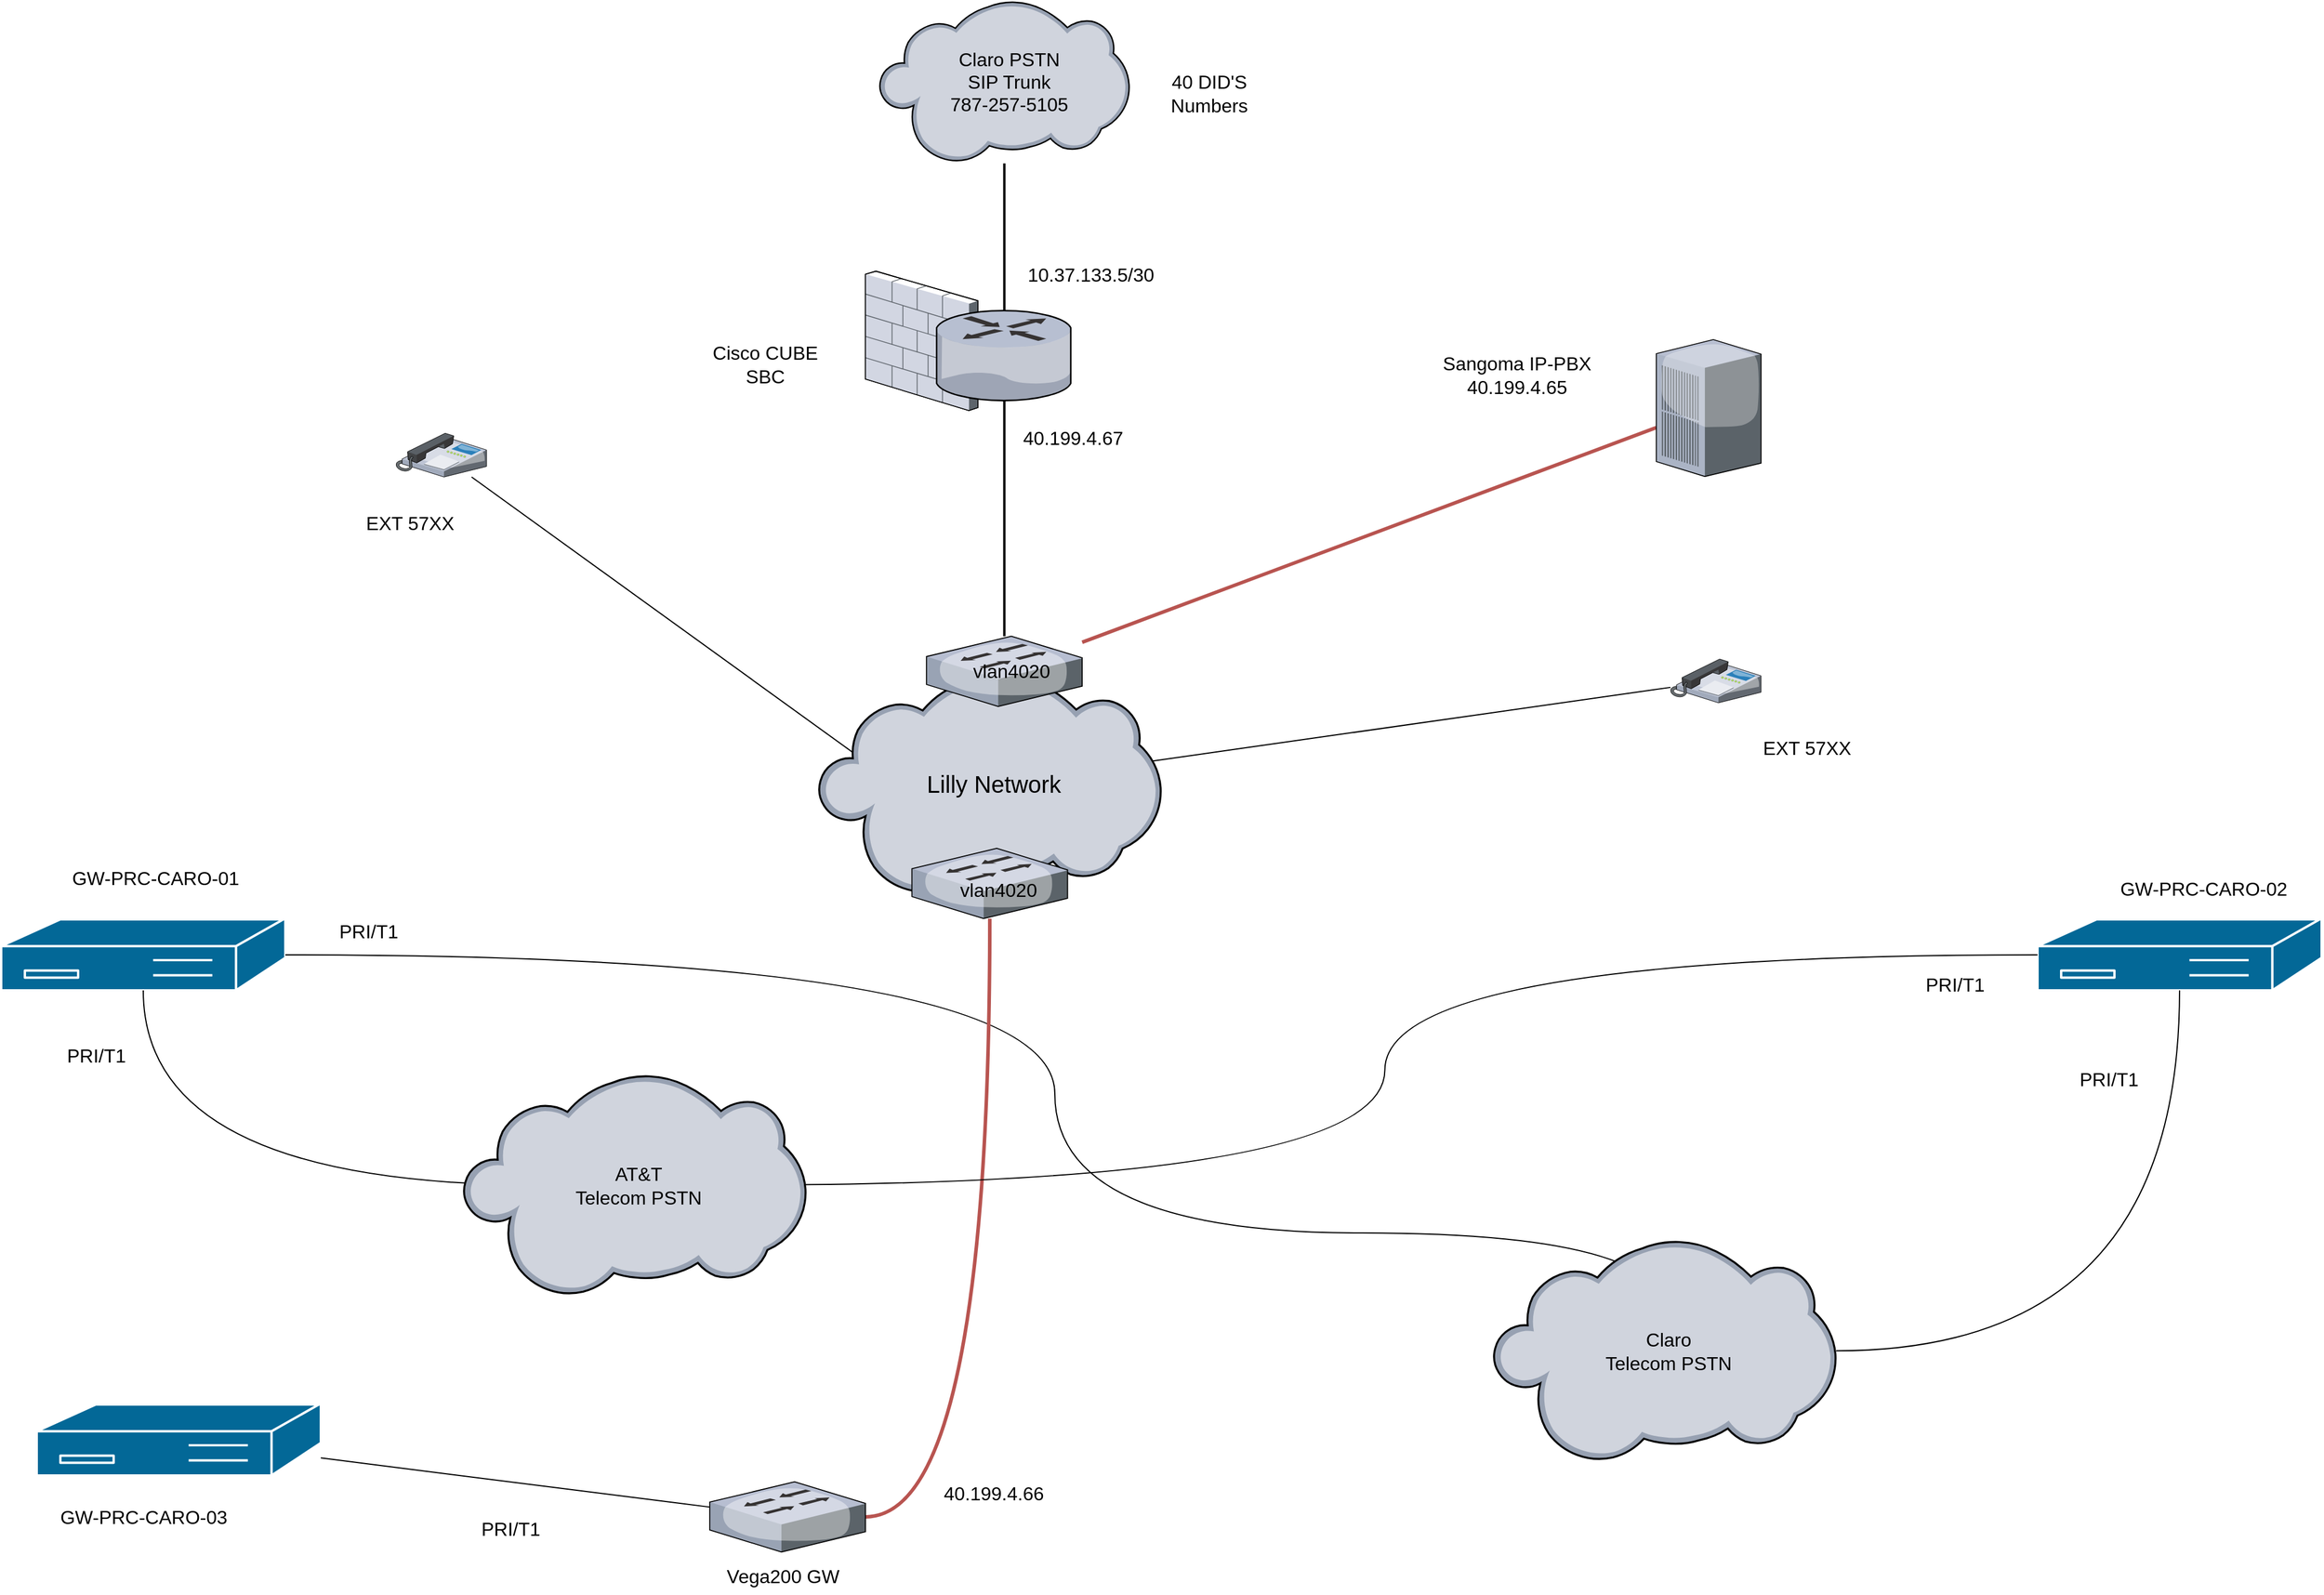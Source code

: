 <mxfile version="14.1.9" type="github">
  <diagram name="Page-1" id="e3a06f82-3646-2815-327d-82caf3d4e204">
    <mxGraphModel dx="3356" dy="1816" grid="1" gridSize="10" guides="1" tooltips="1" connect="1" arrows="1" fold="1" page="1" pageScale="1.5" pageWidth="1700" pageHeight="1100" background="none" math="0" shadow="0">
      <root>
        <mxCell id="0" style=";html=1;" />
        <mxCell id="1" style=";html=1;" parent="0" />
        <mxCell id="6a7d8f32e03d9370-51" style="edgeStyle=none;rounded=0;html=1;startSize=10;endSize=10;jettySize=auto;orthogonalLoop=1;fontSize=14;endArrow=none;endFill=0;strokeWidth=3;fillColor=#f8cecc;strokeColor=#b85450;" parent="1" source="sF7BfKBR3R4_CQybX4fq-12" target="sF7BfKBR3R4_CQybX4fq-11" edge="1">
          <mxGeometry relative="1" as="geometry">
            <mxPoint x="1180" y="350" as="sourcePoint" />
            <mxPoint x="1360" y="358.801" as="targetPoint" />
          </mxGeometry>
        </mxCell>
        <mxCell id="sF7BfKBR3R4_CQybX4fq-2" value="" style="verticalLabelPosition=bottom;aspect=fixed;html=1;verticalAlign=top;strokeColor=none;align=center;outlineConnect=0;shape=mxgraph.citrix.cloud;" parent="1" vertex="1">
          <mxGeometry x="921.52" y="103" width="211.62" height="138.1" as="geometry" />
        </mxCell>
        <mxCell id="sF7BfKBR3R4_CQybX4fq-24" style="rounded=0;orthogonalLoop=1;jettySize=auto;html=1;fontSize=16;entryX=0.086;entryY=1.168;entryDx=0;entryDy=0;entryPerimeter=0;" parent="1" source="sF7BfKBR3R4_CQybX4fq-10" target="sF7BfKBR3R4_CQybX4fq-14" edge="1">
          <mxGeometry relative="1" as="geometry">
            <mxPoint x="580" y="630" as="targetPoint" />
          </mxGeometry>
        </mxCell>
        <mxCell id="sF7BfKBR3R4_CQybX4fq-10" value="" style="verticalLabelPosition=bottom;aspect=fixed;html=1;verticalAlign=top;strokeColor=none;align=center;outlineConnect=0;shape=mxgraph.citrix.ip_phone;" parent="1" vertex="1">
          <mxGeometry x="513.5" y="469.14" width="76.5" height="37" as="geometry" />
        </mxCell>
        <mxCell id="sF7BfKBR3R4_CQybX4fq-11" value="" style="verticalLabelPosition=bottom;aspect=fixed;html=1;verticalAlign=top;strokeColor=none;align=center;outlineConnect=0;shape=mxgraph.citrix.pbx_server;" parent="1" vertex="1">
          <mxGeometry x="1578.04" y="390.0" width="88.46" height="115.68" as="geometry" />
        </mxCell>
        <mxCell id="sF7BfKBR3R4_CQybX4fq-15" value="&lt;div&gt;Claro PSTN&lt;/div&gt;&lt;div&gt;SIP Trunk&lt;/div&gt;787-257-5105" style="text;html=1;resizable=0;autosize=1;align=center;verticalAlign=middle;points=[];fillColor=none;strokeColor=none;rounded=0;fontSize=16;" parent="1" vertex="1">
          <mxGeometry x="956.25" y="132.05" width="150" height="80" as="geometry" />
        </mxCell>
        <mxCell id="sF7BfKBR3R4_CQybX4fq-17" value="&lt;div&gt;Sangoma IP-PBX&lt;/div&gt;&lt;div&gt;40.199.4.65&lt;br&gt;&lt;/div&gt;" style="text;html=1;resizable=0;autosize=1;align=center;verticalAlign=middle;points=[];fillColor=none;strokeColor=none;rounded=0;fontSize=16;rotation=0;" parent="1" vertex="1">
          <mxGeometry x="1370" y="390" width="180" height="60" as="geometry" />
        </mxCell>
        <mxCell id="sF7BfKBR3R4_CQybX4fq-18" value="&lt;div&gt;Cisco CUBE&lt;/div&gt;&lt;div&gt;SBC&lt;br&gt;&lt;/div&gt;" style="text;html=1;resizable=0;autosize=1;align=center;verticalAlign=middle;points=[];fillColor=none;strokeColor=none;rounded=0;fontSize=16;rotation=0;" parent="1" vertex="1">
          <mxGeometry x="760" y="381.3" width="130" height="60" as="geometry" />
        </mxCell>
        <mxCell id="sF7BfKBR3R4_CQybX4fq-21" value="" style="group" parent="1" vertex="1" connectable="0">
          <mxGeometry x="910" y="332.2" width="174.66" height="117.8" as="geometry" />
        </mxCell>
        <mxCell id="sF7BfKBR3R4_CQybX4fq-7" value="" style="verticalLabelPosition=bottom;aspect=fixed;html=1;verticalAlign=top;strokeColor=none;shape=mxgraph.citrix.firewall;fillColor=#66B2FF;gradientColor=#0066CC;fontSize=14;" parent="sF7BfKBR3R4_CQybX4fq-21" vertex="1">
          <mxGeometry width="95" height="117.8" as="geometry" />
        </mxCell>
        <mxCell id="sF7BfKBR3R4_CQybX4fq-19" value="" style="verticalLabelPosition=bottom;aspect=fixed;html=1;verticalAlign=top;strokeColor=none;align=center;outlineConnect=0;shape=mxgraph.citrix.router;fontSize=16;" parent="sF7BfKBR3R4_CQybX4fq-21" vertex="1">
          <mxGeometry x="60" y="33.26" width="114.66" height="76.09" as="geometry" />
        </mxCell>
        <mxCell id="sF7BfKBR3R4_CQybX4fq-29" style="edgeStyle=none;rounded=0;orthogonalLoop=1;jettySize=auto;html=1;endArrow=none;endFill=0;strokeWidth=2;fontSize=16;" parent="1" source="sF7BfKBR3R4_CQybX4fq-12" target="sF7BfKBR3R4_CQybX4fq-19" edge="1">
          <mxGeometry relative="1" as="geometry" />
        </mxCell>
        <mxCell id="sF7BfKBR3R4_CQybX4fq-27" style="edgeStyle=none;rounded=0;orthogonalLoop=1;jettySize=auto;html=1;fontSize=16;" parent="1" source="sF7BfKBR3R4_CQybX4fq-26" target="sF7BfKBR3R4_CQybX4fq-14" edge="1">
          <mxGeometry relative="1" as="geometry" />
        </mxCell>
        <mxCell id="sF7BfKBR3R4_CQybX4fq-26" value="" style="verticalLabelPosition=bottom;aspect=fixed;html=1;verticalAlign=top;strokeColor=none;align=center;outlineConnect=0;shape=mxgraph.citrix.ip_phone;" parent="1" vertex="1">
          <mxGeometry x="1590" y="660" width="76.5" height="37" as="geometry" />
        </mxCell>
        <mxCell id="sF7BfKBR3R4_CQybX4fq-28" style="edgeStyle=none;rounded=0;orthogonalLoop=1;jettySize=auto;html=1;endArrow=none;endFill=0;strokeWidth=2;fontSize=16;" parent="1" source="sF7BfKBR3R4_CQybX4fq-19" target="sF7BfKBR3R4_CQybX4fq-2" edge="1">
          <mxGeometry relative="1" as="geometry" />
        </mxCell>
        <mxCell id="2gC9s2rack67uk8PMBhe-7" value="" style="shape=mxgraph.cisco.controllers_and_modules.3174_(desktop)_cluster_controller;html=1;pointerEvents=1;dashed=0;fillColor=#036897;strokeColor=#ffffff;strokeWidth=2;verticalLabelPosition=bottom;verticalAlign=top;align=center;outlineConnect=0;" vertex="1" parent="1">
          <mxGeometry x="180" y="880" width="240" height="60" as="geometry" />
        </mxCell>
        <mxCell id="2gC9s2rack67uk8PMBhe-8" value="" style="shape=mxgraph.cisco.controllers_and_modules.3174_(desktop)_cluster_controller;html=1;pointerEvents=1;dashed=0;fillColor=#036897;strokeColor=#ffffff;strokeWidth=2;verticalLabelPosition=bottom;verticalAlign=top;align=center;outlineConnect=0;" vertex="1" parent="1">
          <mxGeometry x="210" y="1290" width="240" height="60" as="geometry" />
        </mxCell>
        <mxCell id="2gC9s2rack67uk8PMBhe-9" value="" style="shape=mxgraph.cisco.controllers_and_modules.3174_(desktop)_cluster_controller;html=1;pointerEvents=1;dashed=0;fillColor=#036897;strokeColor=#ffffff;strokeWidth=2;verticalLabelPosition=bottom;verticalAlign=top;align=center;outlineConnect=0;" vertex="1" parent="1">
          <mxGeometry x="1900" y="880.0" width="240" height="60" as="geometry" />
        </mxCell>
        <mxCell id="2gC9s2rack67uk8PMBhe-11" value="&lt;div&gt;40 DID&#39;S&lt;/div&gt;&lt;div&gt;Numbers&lt;br&gt;&lt;/div&gt;" style="text;html=1;resizable=0;autosize=1;align=center;verticalAlign=middle;points=[];fillColor=none;strokeColor=none;rounded=0;fontSize=16;" vertex="1" parent="1">
          <mxGeometry x="1150" y="152.05" width="100" height="60" as="geometry" />
        </mxCell>
        <mxCell id="2gC9s2rack67uk8PMBhe-12" value="10.37.133.5/30" style="text;html=1;resizable=0;autosize=1;align=center;verticalAlign=middle;points=[];fillColor=none;strokeColor=none;rounded=0;fontSize=16;" vertex="1" parent="1">
          <mxGeometry x="1020" y="320" width="160" height="30" as="geometry" />
        </mxCell>
        <mxCell id="2gC9s2rack67uk8PMBhe-13" style="edgeStyle=orthogonalEdgeStyle;curved=1;rounded=0;orthogonalLoop=1;jettySize=auto;html=1;fontSize=16;endArrow=none;endFill=0;" edge="1" parent="1" source="2gC9s2rack67uk8PMBhe-6" target="2gC9s2rack67uk8PMBhe-7">
          <mxGeometry relative="1" as="geometry" />
        </mxCell>
        <mxCell id="2gC9s2rack67uk8PMBhe-14" style="edgeStyle=orthogonalEdgeStyle;curved=1;rounded=0;orthogonalLoop=1;jettySize=auto;html=1;entryX=1;entryY=0.5;entryDx=0;entryDy=0;entryPerimeter=0;endArrow=none;endFill=0;fontSize=16;" edge="1" parent="1" source="2gC9s2rack67uk8PMBhe-3" target="2gC9s2rack67uk8PMBhe-7">
          <mxGeometry relative="1" as="geometry">
            <Array as="points">
              <mxPoint x="1070" y="1145" />
              <mxPoint x="1070" y="910" />
            </Array>
          </mxGeometry>
        </mxCell>
        <mxCell id="2gC9s2rack67uk8PMBhe-15" value="EXT 57XX" style="text;html=1;resizable=0;autosize=1;align=center;verticalAlign=middle;points=[];fillColor=none;strokeColor=none;rounded=0;fontSize=16;" vertex="1" parent="1">
          <mxGeometry x="470" y="530" width="110" height="30" as="geometry" />
        </mxCell>
        <mxCell id="2gC9s2rack67uk8PMBhe-16" value="EXT 57XX" style="text;html=1;resizable=0;autosize=1;align=center;verticalAlign=middle;points=[];fillColor=none;strokeColor=none;rounded=0;fontSize=16;" vertex="1" parent="1">
          <mxGeometry x="1650" y="720" width="110" height="30" as="geometry" />
        </mxCell>
        <mxCell id="2gC9s2rack67uk8PMBhe-21" style="edgeStyle=none;rounded=0;orthogonalLoop=1;jettySize=auto;html=1;endArrow=none;endFill=0;fontSize=16;" edge="1" parent="1" source="2gC9s2rack67uk8PMBhe-17" target="2gC9s2rack67uk8PMBhe-8">
          <mxGeometry relative="1" as="geometry" />
        </mxCell>
        <mxCell id="2gC9s2rack67uk8PMBhe-28" style="edgeStyle=orthogonalEdgeStyle;curved=1;rounded=0;orthogonalLoop=1;jettySize=auto;html=1;endArrow=none;endFill=0;fontSize=16;strokeWidth=3;fillColor=#f8cecc;strokeColor=#b85450;" edge="1" parent="1" source="2gC9s2rack67uk8PMBhe-17" target="2gC9s2rack67uk8PMBhe-37">
          <mxGeometry relative="1" as="geometry" />
        </mxCell>
        <mxCell id="2gC9s2rack67uk8PMBhe-17" value="" style="verticalLabelPosition=bottom;aspect=fixed;html=1;verticalAlign=top;strokeColor=none;align=center;outlineConnect=0;shape=mxgraph.citrix.switch;" vertex="1" parent="1">
          <mxGeometry x="778.5" y="1355.34" width="131.5" height="59.32" as="geometry" />
        </mxCell>
        <mxCell id="2gC9s2rack67uk8PMBhe-18" value="&lt;div&gt;Vega200 GW&lt;br&gt;&lt;/div&gt;" style="text;html=1;resizable=0;autosize=1;align=center;verticalAlign=middle;points=[];fillColor=none;strokeColor=none;rounded=0;fontSize=16;" vertex="1" parent="1">
          <mxGeometry x="770" y="1420" width="140" height="30" as="geometry" />
        </mxCell>
        <mxCell id="2gC9s2rack67uk8PMBhe-20" value="40.199.4.66" style="text;html=1;resizable=0;autosize=1;align=center;verticalAlign=middle;points=[];fillColor=none;strokeColor=none;rounded=0;fontSize=16;" vertex="1" parent="1">
          <mxGeometry x="952.5" y="1350" width="130" height="30" as="geometry" />
        </mxCell>
        <mxCell id="2gC9s2rack67uk8PMBhe-22" value="PRI/T1" style="text;html=1;resizable=0;autosize=1;align=center;verticalAlign=middle;points=[];fillColor=none;strokeColor=none;rounded=0;fontSize=16;" vertex="1" parent="1">
          <mxGeometry x="570" y="1380" width="80" height="30" as="geometry" />
        </mxCell>
        <mxCell id="2gC9s2rack67uk8PMBhe-25" style="edgeStyle=orthogonalEdgeStyle;curved=1;rounded=0;orthogonalLoop=1;jettySize=auto;html=1;endArrow=none;endFill=0;fontSize=16;" edge="1" parent="1" source="2gC9s2rack67uk8PMBhe-2" target="2gC9s2rack67uk8PMBhe-9">
          <mxGeometry relative="1" as="geometry" />
        </mxCell>
        <mxCell id="2gC9s2rack67uk8PMBhe-26" style="edgeStyle=orthogonalEdgeStyle;curved=1;rounded=0;orthogonalLoop=1;jettySize=auto;html=1;entryX=0;entryY=0.5;entryDx=0;entryDy=0;entryPerimeter=0;endArrow=none;endFill=0;fontSize=16;" edge="1" parent="1" source="2gC9s2rack67uk8PMBhe-6" target="2gC9s2rack67uk8PMBhe-9">
          <mxGeometry relative="1" as="geometry" />
        </mxCell>
        <mxCell id="2gC9s2rack67uk8PMBhe-1" value="" style="group;fontSize=15;" vertex="1" connectable="0" parent="1">
          <mxGeometry x="1440" y="1150" width="295" height="189.26" as="geometry" />
        </mxCell>
        <mxCell id="2gC9s2rack67uk8PMBhe-2" value="" style="verticalLabelPosition=bottom;aspect=fixed;html=1;verticalAlign=top;strokeColor=none;align=center;outlineConnect=0;shape=mxgraph.citrix.cloud;" vertex="1" parent="2gC9s2rack67uk8PMBhe-1">
          <mxGeometry width="290" height="189.26" as="geometry" />
        </mxCell>
        <mxCell id="2gC9s2rack67uk8PMBhe-3" value="&lt;div&gt;Claro&lt;/div&gt;&lt;div&gt;Telecom PSTN&lt;br&gt;&lt;/div&gt;" style="text;html=1;align=center;verticalAlign=middle;resizable=0;points=[];autosize=1;fontSize=16;" vertex="1" parent="2gC9s2rack67uk8PMBhe-1">
          <mxGeometry x="67.504" y="64.627" width="160" height="60" as="geometry" />
        </mxCell>
        <mxCell id="2gC9s2rack67uk8PMBhe-4" value="" style="group;fontSize=15;" vertex="1" connectable="0" parent="1">
          <mxGeometry x="570" y="1010" width="295" height="189.26" as="geometry" />
        </mxCell>
        <mxCell id="2gC9s2rack67uk8PMBhe-5" value="" style="verticalLabelPosition=bottom;aspect=fixed;html=1;verticalAlign=top;strokeColor=none;align=center;outlineConnect=0;shape=mxgraph.citrix.cloud;" vertex="1" parent="2gC9s2rack67uk8PMBhe-4">
          <mxGeometry width="290" height="189.26" as="geometry" />
        </mxCell>
        <mxCell id="2gC9s2rack67uk8PMBhe-6" value="&lt;div&gt;AT&amp;amp;T&lt;br&gt;&lt;/div&gt;&lt;div&gt;Telecom PSTN&lt;br&gt;&lt;/div&gt;" style="text;html=1;align=center;verticalAlign=middle;resizable=0;points=[];autosize=1;fontSize=16;" vertex="1" parent="2gC9s2rack67uk8PMBhe-4">
          <mxGeometry x="67.504" y="64.627" width="160" height="60" as="geometry" />
        </mxCell>
        <mxCell id="2gC9s2rack67uk8PMBhe-27" value="GW-PRC-CARO-03" style="text;html=1;resizable=0;autosize=1;align=center;verticalAlign=middle;points=[];fillColor=none;strokeColor=none;rounded=0;fontSize=16;" vertex="1" parent="1">
          <mxGeometry x="200" y="1370" width="200" height="30" as="geometry" />
        </mxCell>
        <mxCell id="2gC9s2rack67uk8PMBhe-29" value="GW-PRC-CARO-01" style="text;html=1;resizable=0;autosize=1;align=center;verticalAlign=middle;points=[];fillColor=none;strokeColor=none;rounded=0;fontSize=16;" vertex="1" parent="1">
          <mxGeometry x="210" y="830" width="200" height="30" as="geometry" />
        </mxCell>
        <mxCell id="2gC9s2rack67uk8PMBhe-30" value="GW-PRC-CARO-02" style="text;html=1;resizable=0;autosize=1;align=center;verticalAlign=middle;points=[];fillColor=none;strokeColor=none;rounded=0;fontSize=16;" vertex="1" parent="1">
          <mxGeometry x="1940" y="839.26" width="200" height="30" as="geometry" />
        </mxCell>
        <mxCell id="2gC9s2rack67uk8PMBhe-31" value="40.199.4.67" style="text;html=1;resizable=0;autosize=1;align=center;verticalAlign=middle;points=[];fillColor=none;strokeColor=none;rounded=0;fontSize=16;" vertex="1" parent="1">
          <mxGeometry x="1020" y="457.8" width="130" height="30" as="geometry" />
        </mxCell>
        <mxCell id="2gC9s2rack67uk8PMBhe-32" value="PRI/T1" style="text;html=1;resizable=0;autosize=1;align=center;verticalAlign=middle;points=[];fillColor=none;strokeColor=none;rounded=0;fontSize=16;" vertex="1" parent="1">
          <mxGeometry x="220" y="980.0" width="80" height="30" as="geometry" />
        </mxCell>
        <mxCell id="2gC9s2rack67uk8PMBhe-33" value="PRI/T1" style="text;html=1;resizable=0;autosize=1;align=center;verticalAlign=middle;points=[];fillColor=none;strokeColor=none;rounded=0;fontSize=16;" vertex="1" parent="1">
          <mxGeometry x="1790" y="920.0" width="80" height="30" as="geometry" />
        </mxCell>
        <mxCell id="2gC9s2rack67uk8PMBhe-34" value="PRI/T1" style="text;html=1;resizable=0;autosize=1;align=center;verticalAlign=middle;points=[];fillColor=none;strokeColor=none;rounded=0;fontSize=16;" vertex="1" parent="1">
          <mxGeometry x="1920" y="1000.0" width="80" height="30" as="geometry" />
        </mxCell>
        <mxCell id="2gC9s2rack67uk8PMBhe-35" value="PRI/T1" style="text;html=1;resizable=0;autosize=1;align=center;verticalAlign=middle;points=[];fillColor=none;strokeColor=none;rounded=0;fontSize=16;" vertex="1" parent="1">
          <mxGeometry x="450" y="875.0" width="80" height="30" as="geometry" />
        </mxCell>
        <mxCell id="sF7BfKBR3R4_CQybX4fq-16" value="" style="group;fontSize=15;" parent="1" vertex="1" connectable="0">
          <mxGeometry x="870" y="670.74" width="295" height="208.58" as="geometry" />
        </mxCell>
        <mxCell id="sF7BfKBR3R4_CQybX4fq-13" value="" style="verticalLabelPosition=bottom;aspect=fixed;html=1;verticalAlign=top;strokeColor=none;align=center;outlineConnect=0;shape=mxgraph.citrix.cloud;" parent="sF7BfKBR3R4_CQybX4fq-16" vertex="1">
          <mxGeometry width="290" height="189.26" as="geometry" />
        </mxCell>
        <mxCell id="sF7BfKBR3R4_CQybX4fq-14" value="&lt;font style=&quot;font-size: 20px&quot;&gt;Lilly Network&lt;/font&gt;" style="text;html=1;align=center;verticalAlign=middle;resizable=0;points=[];autosize=1;fontSize=16;" parent="sF7BfKBR3R4_CQybX4fq-16" vertex="1">
          <mxGeometry x="82.504" y="79.627" width="130" height="30" as="geometry" />
        </mxCell>
        <mxCell id="sF7BfKBR3R4_CQybX4fq-12" value="" style="verticalLabelPosition=bottom;aspect=fixed;html=1;verticalAlign=top;strokeColor=none;align=center;outlineConnect=0;shape=mxgraph.citrix.switch;" parent="sF7BfKBR3R4_CQybX4fq-16" vertex="1">
          <mxGeometry x="91.58" y="-30" width="131.5" height="59.32" as="geometry" />
        </mxCell>
        <mxCell id="2gC9s2rack67uk8PMBhe-36" value="vlan4020" style="text;html=1;resizable=0;autosize=1;align=center;verticalAlign=middle;points=[];fillColor=none;strokeColor=none;rounded=0;fontSize=16;" vertex="1" parent="sF7BfKBR3R4_CQybX4fq-16">
          <mxGeometry x="112.5" y="-15.34" width="100" height="30" as="geometry" />
        </mxCell>
        <mxCell id="2gC9s2rack67uk8PMBhe-37" value="" style="verticalLabelPosition=bottom;aspect=fixed;html=1;verticalAlign=top;strokeColor=none;align=center;outlineConnect=0;shape=mxgraph.citrix.switch;" vertex="1" parent="sF7BfKBR3R4_CQybX4fq-16">
          <mxGeometry x="79.25" y="149.26" width="131.5" height="59.32" as="geometry" />
        </mxCell>
        <mxCell id="2gC9s2rack67uk8PMBhe-38" value="vlan4020" style="text;html=1;resizable=0;autosize=1;align=center;verticalAlign=middle;points=[];fillColor=none;strokeColor=none;rounded=0;fontSize=16;" vertex="1" parent="sF7BfKBR3R4_CQybX4fq-16">
          <mxGeometry x="102.39" y="169.26" width="100" height="30" as="geometry" />
        </mxCell>
      </root>
    </mxGraphModel>
  </diagram>
</mxfile>
